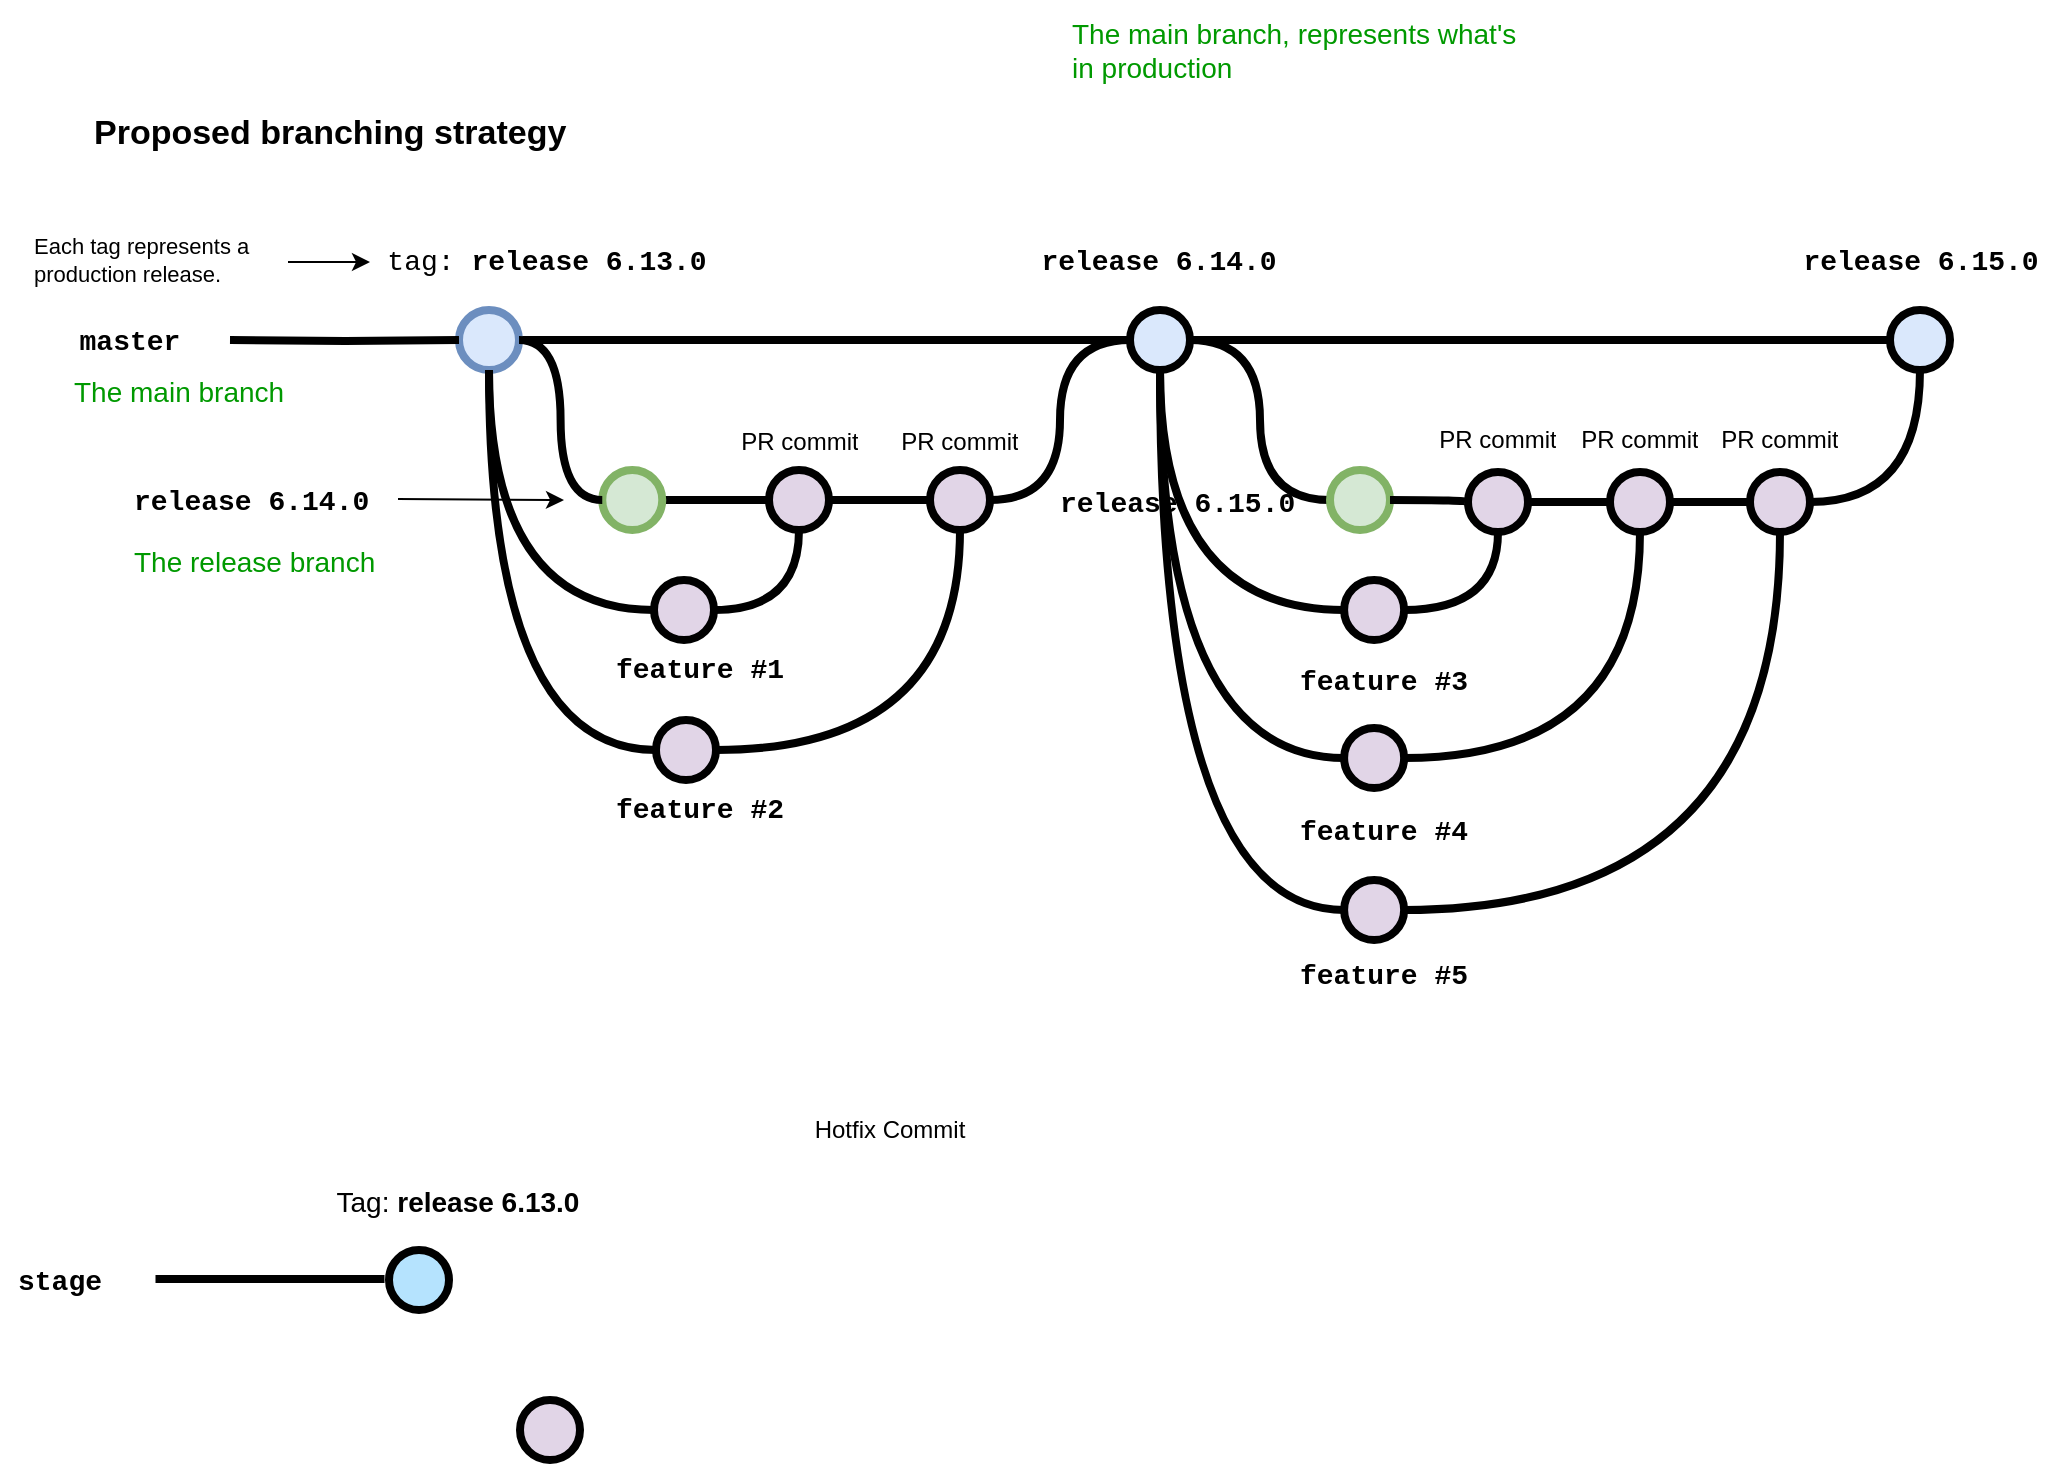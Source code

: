 <mxfile version="20.8.3" type="github">
  <diagram id="yPxyJZ8AM_hMuL3Unpa9" name="simple gitflow">
    <mxGraphModel dx="870" dy="637" grid="1" gridSize="10" guides="1" tooltips="1" connect="1" arrows="1" fold="1" page="1" pageScale="1" pageWidth="1100" pageHeight="850" math="0" shadow="0">
      <root>
        <mxCell id="0" />
        <mxCell id="1" parent="0" />
        <UserObject label="Proposed branching strategy" link="https://nvie.com/posts/a-successful-git-branching-model/" id="9hBKPDzoitwpIBdzFDQ7-6">
          <mxCell style="text;whiteSpace=wrap;html=1;fontStyle=1;fontSize=17;" parent="1" vertex="1">
            <mxGeometry x="90" y="60" width="250" height="30" as="geometry" />
          </mxCell>
        </UserObject>
        <mxCell id="9hBKPDzoitwpIBdzFDQ7-23" value="" style="edgeStyle=orthogonalEdgeStyle;rounded=0;html=1;jettySize=auto;orthogonalLoop=1;plain-blue;endArrow=none;endFill=0;strokeWidth=4;strokeColor=#000000;" parent="1" source="9hBKPDzoitwpIBdzFDQ7-25" target="9hBKPDzoitwpIBdzFDQ7-26" edge="1">
          <mxGeometry x="304.5" y="180" as="geometry" />
        </mxCell>
        <mxCell id="9hBKPDzoitwpIBdzFDQ7-24" style="edgeStyle=orthogonalEdgeStyle;curved=1;rounded=0;html=1;exitX=1;exitY=0.5;exitPerimeter=0;entryX=0;entryY=0.5;entryPerimeter=0;endArrow=none;endFill=0;jettySize=auto;orthogonalLoop=1;strokeWidth=4;fontSize=15;exitDx=0;exitDy=0;" parent="1" source="zWrNHK0OxFY0BgSE-Mza-2" target="9hBKPDzoitwpIBdzFDQ7-30" edge="1">
          <mxGeometry relative="1" as="geometry" />
        </mxCell>
        <mxCell id="9hBKPDzoitwpIBdzFDQ7-25" value="" style="verticalLabelPosition=bottom;verticalAlign=top;html=1;strokeWidth=4;shape=mxgraph.flowchart.on-page_reference;fillColor=#dae8fc;strokeColor=#6c8ebf;" parent="1" vertex="1">
          <mxGeometry x="274.5" y="165" width="30" height="30" as="geometry" />
        </mxCell>
        <mxCell id="9hBKPDzoitwpIBdzFDQ7-41" value="" style="edgeStyle=orthogonalEdgeStyle;curved=1;rounded=0;orthogonalLoop=1;jettySize=auto;html=1;endArrow=none;endFill=0;strokeWidth=4;fontFamily=Courier New;fontSize=16;" parent="1" source="9hBKPDzoitwpIBdzFDQ7-26" edge="1">
          <mxGeometry relative="1" as="geometry">
            <mxPoint x="680" y="180.048" as="targetPoint" />
          </mxGeometry>
        </mxCell>
        <mxCell id="9hBKPDzoitwpIBdzFDQ7-26" value="" style="verticalLabelPosition=bottom;verticalAlign=top;html=1;strokeWidth=4;shape=mxgraph.flowchart.on-page_reference;plain-blue;gradientColor=none;strokeColor=#000000;" parent="1" vertex="1">
          <mxGeometry x="610" y="165" width="30" height="30" as="geometry" />
        </mxCell>
        <mxCell id="9hBKPDzoitwpIBdzFDQ7-43" value="" style="edgeStyle=orthogonalEdgeStyle;curved=1;rounded=0;orthogonalLoop=1;jettySize=auto;html=1;endArrow=none;endFill=0;strokeWidth=4;fontFamily=Courier New;fontSize=16;exitX=1;exitY=0.5;exitDx=0;exitDy=0;exitPerimeter=0;entryX=0;entryY=0.5;entryDx=0;entryDy=0;entryPerimeter=0;" parent="1" source="9hBKPDzoitwpIBdzFDQ7-26" target="9hBKPDzoitwpIBdzFDQ7-50" edge="1">
          <mxGeometry relative="1" as="geometry">
            <mxPoint x="840" y="105.048" as="sourcePoint" />
            <mxPoint x="690" y="260" as="targetPoint" />
          </mxGeometry>
        </mxCell>
        <mxCell id="9hBKPDzoitwpIBdzFDQ7-55" value="" style="verticalLabelPosition=bottom;verticalAlign=top;html=1;strokeWidth=4;shape=mxgraph.flowchart.on-page_reference;plain-blue;gradientColor=none;strokeColor=#000000;" parent="1" vertex="1">
          <mxGeometry x="990" y="165" width="30" height="30" as="geometry" />
        </mxCell>
        <mxCell id="9hBKPDzoitwpIBdzFDQ7-27" value="" style="edgeStyle=orthogonalEdgeStyle;rounded=0;html=1;jettySize=auto;orthogonalLoop=1;strokeWidth=4;endArrow=none;endFill=0;" parent="1" target="9hBKPDzoitwpIBdzFDQ7-25" edge="1">
          <mxGeometry x="204.5" y="180" as="geometry">
            <mxPoint x="160" y="180" as="sourcePoint" />
          </mxGeometry>
        </mxCell>
        <mxCell id="9hBKPDzoitwpIBdzFDQ7-28" value="master" style="text;html=1;strokeColor=none;fillColor=none;align=center;verticalAlign=middle;whiteSpace=wrap;overflow=hidden;fontSize=14;fontStyle=1;fontFamily=Courier New;" parent="1" vertex="1">
          <mxGeometry x="80" y="170" width="60" height="20" as="geometry" />
        </mxCell>
        <mxCell id="9hBKPDzoitwpIBdzFDQ7-30" value="" style="verticalLabelPosition=bottom;verticalAlign=top;html=1;strokeWidth=4;shape=mxgraph.flowchart.on-page_reference;plain-purple;gradientColor=none;strokeColor=#000000;" parent="1" vertex="1">
          <mxGeometry x="429.5" y="245" width="30" height="30" as="geometry" />
        </mxCell>
        <mxCell id="9hBKPDzoitwpIBdzFDQ7-31" style="edgeStyle=orthogonalEdgeStyle;curved=1;rounded=0;html=1;exitX=1;exitY=0.5;exitPerimeter=0;entryX=0;entryY=0.5;entryPerimeter=0;endArrow=none;endFill=0;jettySize=auto;orthogonalLoop=1;strokeWidth=4;fontSize=15;exitDx=0;exitDy=0;" parent="1" source="9hBKPDzoitwpIBdzFDQ7-30" target="9hBKPDzoitwpIBdzFDQ7-34" edge="1">
          <mxGeometry relative="1" as="geometry">
            <mxPoint x="449.5" y="260" as="sourcePoint" />
          </mxGeometry>
        </mxCell>
        <mxCell id="9hBKPDzoitwpIBdzFDQ7-33" style="edgeStyle=orthogonalEdgeStyle;curved=1;rounded=0;html=1;exitX=1;exitY=0.5;exitPerimeter=0;entryX=0;entryY=0.5;entryPerimeter=0;endArrow=none;endFill=0;jettySize=auto;orthogonalLoop=1;strokeWidth=4;fontSize=15;" parent="1" source="9hBKPDzoitwpIBdzFDQ7-34" target="9hBKPDzoitwpIBdzFDQ7-26" edge="1">
          <mxGeometry relative="1" as="geometry" />
        </mxCell>
        <mxCell id="9hBKPDzoitwpIBdzFDQ7-34" value="" style="verticalLabelPosition=bottom;verticalAlign=top;html=1;strokeWidth=4;shape=mxgraph.flowchart.on-page_reference;plain-purple;gradientColor=none;strokeColor=#000000;" parent="1" vertex="1">
          <mxGeometry x="510" y="245" width="30" height="30" as="geometry" />
        </mxCell>
        <mxCell id="9hBKPDzoitwpIBdzFDQ7-35" value="release 6.14.0" style="text;html=1;strokeColor=none;fillColor=none;align=left;verticalAlign=middle;whiteSpace=wrap;overflow=hidden;fontSize=14;fontStyle=1;fontFamily=Courier New;" parent="1" vertex="1">
          <mxGeometry x="110" y="250" width="124.5" height="20" as="geometry" />
        </mxCell>
        <mxCell id="9hBKPDzoitwpIBdzFDQ7-37" value="The main branch, represents what&#39;s in production" style="text;html=1;strokeColor=none;fillColor=none;align=left;verticalAlign=middle;whiteSpace=wrap;overflow=hidden;fontSize=14;fontStyle=0;fontColor=#009900;" parent="1" vertex="1">
          <mxGeometry x="579" y="10" width="230" height="50" as="geometry" />
        </mxCell>
        <mxCell id="9hBKPDzoitwpIBdzFDQ7-39" value="tag: &lt;b&gt;release 6.13.0&lt;/b&gt;" style="text;html=1;strokeColor=none;fillColor=none;align=center;verticalAlign=middle;whiteSpace=wrap;overflow=hidden;fontSize=14;fontFamily=Courier New;" parent="1" vertex="1">
          <mxGeometry x="234.5" y="130" width="166.62" height="20" as="geometry" />
        </mxCell>
        <mxCell id="9hBKPDzoitwpIBdzFDQ7-54" value="" style="edgeStyle=orthogonalEdgeStyle;curved=1;rounded=0;orthogonalLoop=1;jettySize=auto;html=1;endArrow=none;endFill=0;strokeWidth=4;fontFamily=Courier New;fontSize=16;entryX=0;entryY=0.5;entryDx=0;entryDy=0;entryPerimeter=0;exitX=1;exitY=0.5;exitDx=0;exitDy=0;exitPerimeter=0;" parent="1" source="9hBKPDzoitwpIBdzFDQ7-26" target="9hBKPDzoitwpIBdzFDQ7-55" edge="1">
          <mxGeometry relative="1" as="geometry">
            <mxPoint x="902.25" y="260" as="targetPoint" />
          </mxGeometry>
        </mxCell>
        <mxCell id="9hBKPDzoitwpIBdzFDQ7-50" value="" style="verticalLabelPosition=bottom;verticalAlign=top;html=1;strokeWidth=4;shape=mxgraph.flowchart.on-page_reference;strokeColor=#82b366;fillColor=#d5e8d4;" parent="1" vertex="1">
          <mxGeometry x="710" y="245" width="30" height="30" as="geometry" />
        </mxCell>
        <mxCell id="9hBKPDzoitwpIBdzFDQ7-58" value="Hotfix Commit" style="text;html=1;strokeColor=none;fillColor=none;align=center;verticalAlign=middle;whiteSpace=wrap;overflow=hidden;" parent="1" vertex="1">
          <mxGeometry x="450" y="560" width="80" height="30" as="geometry" />
        </mxCell>
        <mxCell id="zWrNHK0OxFY0BgSE-Mza-1" value="feature #1" style="text;html=1;strokeColor=none;fillColor=none;align=left;verticalAlign=middle;whiteSpace=wrap;overflow=hidden;fontSize=14;fontStyle=1;fontFamily=Courier New;" vertex="1" parent="1">
          <mxGeometry x="350.5" y="334" width="89.5" height="20" as="geometry" />
        </mxCell>
        <mxCell id="zWrNHK0OxFY0BgSE-Mza-2" value="" style="verticalLabelPosition=bottom;verticalAlign=top;html=1;strokeWidth=4;shape=mxgraph.flowchart.on-page_reference;strokeColor=#82b366;fillColor=#d5e8d4;" vertex="1" parent="1">
          <mxGeometry x="346.13" y="245" width="30" height="30" as="geometry" />
        </mxCell>
        <mxCell id="zWrNHK0OxFY0BgSE-Mza-3" value="" style="verticalLabelPosition=bottom;verticalAlign=top;html=1;strokeWidth=4;shape=mxgraph.flowchart.on-page_reference;plain-purple;gradientColor=none;strokeColor=#000000;" vertex="1" parent="1">
          <mxGeometry x="305" y="710" width="30" height="30" as="geometry" />
        </mxCell>
        <mxCell id="zWrNHK0OxFY0BgSE-Mza-4" value="&lt;b&gt;release 6.14.0&lt;/b&gt;" style="text;html=1;strokeColor=none;fillColor=none;align=center;verticalAlign=middle;whiteSpace=wrap;overflow=hidden;fontSize=14;fontFamily=Courier New;" vertex="1" parent="1">
          <mxGeometry x="561.47" y="130" width="127.06" height="20" as="geometry" />
        </mxCell>
        <mxCell id="zWrNHK0OxFY0BgSE-Mza-6" value="&lt;span style=&quot;text-align: center; font-size: 11px;&quot;&gt;Each tag represents a production release.&lt;/span&gt;" style="text;html=1;strokeColor=none;fillColor=none;align=left;verticalAlign=middle;whiteSpace=wrap;overflow=hidden;fontSize=11;fontStyle=0;fontColor=#000000;" vertex="1" parent="1">
          <mxGeometry x="60" y="121" width="120" height="38" as="geometry" />
        </mxCell>
        <mxCell id="zWrNHK0OxFY0BgSE-Mza-8" value="" style="edgeStyle=orthogonalEdgeStyle;rounded=0;orthogonalLoop=1;jettySize=auto;html=1;fontSize=12;fontColor=#000000;" edge="1" parent="1">
          <mxGeometry relative="1" as="geometry">
            <mxPoint x="230" y="141" as="targetPoint" />
            <Array as="points">
              <mxPoint x="199" y="141" />
              <mxPoint x="199" y="141" />
            </Array>
            <mxPoint x="189" y="141" as="sourcePoint" />
          </mxGeometry>
        </mxCell>
        <mxCell id="zWrNHK0OxFY0BgSE-Mza-9" value="stage" style="text;html=1;strokeColor=none;fillColor=none;align=center;verticalAlign=middle;whiteSpace=wrap;overflow=hidden;fontSize=14;fontStyle=1;fontFamily=Courier New;" vertex="1" parent="1">
          <mxGeometry x="45" y="640" width="60" height="20" as="geometry" />
        </mxCell>
        <mxCell id="zWrNHK0OxFY0BgSE-Mza-10" value="feature #2" style="text;html=1;strokeColor=none;fillColor=none;align=left;verticalAlign=middle;whiteSpace=wrap;overflow=hidden;fontSize=14;fontStyle=1;fontFamily=Courier New;" vertex="1" parent="1">
          <mxGeometry x="350.5" y="404" width="89.5" height="20" as="geometry" />
        </mxCell>
        <mxCell id="zWrNHK0OxFY0BgSE-Mza-15" value="" style="endArrow=classic;html=1;strokeWidth=1;fontFamily=Courier New;fontColor=#009900;" edge="1" parent="1">
          <mxGeometry width="50" height="50" relative="1" as="geometry">
            <mxPoint x="244" y="259.5" as="sourcePoint" />
            <mxPoint x="327" y="260" as="targetPoint" />
          </mxGeometry>
        </mxCell>
        <mxCell id="zWrNHK0OxFY0BgSE-Mza-16" style="edgeStyle=orthogonalEdgeStyle;curved=1;rounded=0;html=1;exitX=1;exitY=0.5;exitPerimeter=0;entryX=0;entryY=0.5;entryPerimeter=0;endArrow=none;endFill=0;jettySize=auto;orthogonalLoop=1;strokeWidth=4;fontSize=15;exitDx=0;exitDy=0;entryDx=0;entryDy=0;" edge="1" parent="1" source="9hBKPDzoitwpIBdzFDQ7-25" target="zWrNHK0OxFY0BgSE-Mza-2">
          <mxGeometry relative="1" as="geometry">
            <mxPoint x="205" y="280" as="sourcePoint" />
            <mxPoint x="390.5" y="400" as="targetPoint" />
          </mxGeometry>
        </mxCell>
        <mxCell id="zWrNHK0OxFY0BgSE-Mza-18" value="" style="edgeStyle=orthogonalEdgeStyle;rounded=0;html=1;jettySize=auto;orthogonalLoop=1;strokeWidth=4;endArrow=none;endFill=0;" edge="1" parent="1">
          <mxGeometry x="167.25" y="649.5" as="geometry">
            <mxPoint x="122.75" y="649.5" as="sourcePoint" />
            <mxPoint x="237.25" y="649.5" as="targetPoint" />
          </mxGeometry>
        </mxCell>
        <mxCell id="zWrNHK0OxFY0BgSE-Mza-19" value="" style="verticalLabelPosition=bottom;verticalAlign=top;html=1;strokeWidth=4;shape=mxgraph.flowchart.on-page_reference;plain-blue;gradientColor=none;fillColor=#B5E3Fe;strokeColor=#000000;" vertex="1" parent="1">
          <mxGeometry x="239.5" y="635" width="30" height="30" as="geometry" />
        </mxCell>
        <mxCell id="zWrNHK0OxFY0BgSE-Mza-20" value="Tag: &lt;b&gt;release 6.13.0&lt;/b&gt;" style="text;html=1;strokeColor=none;fillColor=none;align=center;verticalAlign=middle;whiteSpace=wrap;overflow=hidden;fontSize=14;" vertex="1" parent="1">
          <mxGeometry x="208.38" y="600" width="131.62" height="20" as="geometry" />
        </mxCell>
        <mxCell id="zWrNHK0OxFY0BgSE-Mza-22" value="" style="verticalLabelPosition=bottom;verticalAlign=top;html=1;strokeWidth=4;shape=mxgraph.flowchart.on-page_reference;plain-purple;gradientColor=none;strokeColor=#000000;" vertex="1" parent="1">
          <mxGeometry x="372" y="300" width="30" height="30" as="geometry" />
        </mxCell>
        <mxCell id="zWrNHK0OxFY0BgSE-Mza-25" style="edgeStyle=orthogonalEdgeStyle;curved=1;rounded=0;html=1;exitX=0.5;exitY=1;exitPerimeter=0;entryX=0;entryY=0.5;entryPerimeter=0;endArrow=none;endFill=0;jettySize=auto;orthogonalLoop=1;strokeWidth=4;fontSize=15;exitDx=0;exitDy=0;entryDx=0;entryDy=0;" edge="1" parent="1" source="9hBKPDzoitwpIBdzFDQ7-25" target="zWrNHK0OxFY0BgSE-Mza-22">
          <mxGeometry relative="1" as="geometry">
            <mxPoint x="275.88" y="270" as="sourcePoint" />
            <mxPoint x="317.51" y="350" as="targetPoint" />
          </mxGeometry>
        </mxCell>
        <mxCell id="zWrNHK0OxFY0BgSE-Mza-26" value="" style="verticalLabelPosition=bottom;verticalAlign=top;html=1;strokeWidth=4;shape=mxgraph.flowchart.on-page_reference;plain-purple;gradientColor=none;strokeColor=#000000;" vertex="1" parent="1">
          <mxGeometry x="373" y="370" width="30" height="30" as="geometry" />
        </mxCell>
        <mxCell id="zWrNHK0OxFY0BgSE-Mza-27" style="edgeStyle=orthogonalEdgeStyle;curved=1;rounded=0;html=1;exitX=0.5;exitY=1;exitPerimeter=0;entryX=0;entryY=0.5;entryPerimeter=0;endArrow=none;endFill=0;jettySize=auto;orthogonalLoop=1;strokeWidth=4;fontSize=15;exitDx=0;exitDy=0;entryDx=0;entryDy=0;" edge="1" parent="1" source="9hBKPDzoitwpIBdzFDQ7-25" target="zWrNHK0OxFY0BgSE-Mza-26">
          <mxGeometry relative="1" as="geometry">
            <mxPoint x="274.5" y="343.5" as="sourcePoint" />
            <mxPoint x="324.5" y="343.5" as="targetPoint" />
          </mxGeometry>
        </mxCell>
        <mxCell id="zWrNHK0OxFY0BgSE-Mza-28" style="edgeStyle=orthogonalEdgeStyle;curved=1;rounded=0;html=1;exitX=1;exitY=0.5;exitPerimeter=0;entryX=0.5;entryY=1;entryPerimeter=0;endArrow=none;endFill=0;jettySize=auto;orthogonalLoop=1;strokeWidth=4;fontSize=15;exitDx=0;exitDy=0;entryDx=0;entryDy=0;" edge="1" parent="1" source="zWrNHK0OxFY0BgSE-Mza-22" target="9hBKPDzoitwpIBdzFDQ7-30">
          <mxGeometry relative="1" as="geometry">
            <mxPoint x="410" y="320" as="sourcePoint" />
            <mxPoint x="460" y="320" as="targetPoint" />
          </mxGeometry>
        </mxCell>
        <mxCell id="zWrNHK0OxFY0BgSE-Mza-29" style="edgeStyle=orthogonalEdgeStyle;curved=1;rounded=0;html=1;exitX=1;exitY=0.5;exitPerimeter=0;entryX=0.5;entryY=1;entryPerimeter=0;endArrow=none;endFill=0;jettySize=auto;orthogonalLoop=1;strokeWidth=4;fontSize=15;exitDx=0;exitDy=0;entryDx=0;entryDy=0;" edge="1" parent="1" source="zWrNHK0OxFY0BgSE-Mza-26" target="9hBKPDzoitwpIBdzFDQ7-34">
          <mxGeometry relative="1" as="geometry">
            <mxPoint x="440" y="384.5" as="sourcePoint" />
            <mxPoint x="490.5" y="384.5" as="targetPoint" />
          </mxGeometry>
        </mxCell>
        <mxCell id="zWrNHK0OxFY0BgSE-Mza-30" value="release 6.15.0" style="text;html=1;strokeColor=none;fillColor=none;align=left;verticalAlign=middle;whiteSpace=wrap;overflow=hidden;fontSize=14;fontStyle=1;fontFamily=Courier New;" vertex="1" parent="1">
          <mxGeometry x="572.75" y="251" width="124.5" height="20" as="geometry" />
        </mxCell>
        <mxCell id="zWrNHK0OxFY0BgSE-Mza-32" value="feature #3" style="text;html=1;strokeColor=none;fillColor=none;align=left;verticalAlign=middle;whiteSpace=wrap;overflow=hidden;fontSize=14;fontStyle=1;fontFamily=Courier New;" vertex="1" parent="1">
          <mxGeometry x="692.56" y="340" width="87.44" height="20" as="geometry" />
        </mxCell>
        <mxCell id="zWrNHK0OxFY0BgSE-Mza-33" value="" style="verticalLabelPosition=bottom;verticalAlign=top;html=1;strokeWidth=4;shape=mxgraph.flowchart.on-page_reference;plain-purple;gradientColor=none;strokeColor=#000000;" vertex="1" parent="1">
          <mxGeometry x="717.06" y="300" width="30" height="30" as="geometry" />
        </mxCell>
        <mxCell id="zWrNHK0OxFY0BgSE-Mza-35" value="PR commit" style="text;html=1;strokeColor=none;fillColor=none;align=center;verticalAlign=middle;whiteSpace=wrap;overflow=hidden;" vertex="1" parent="1">
          <mxGeometry x="484.5" y="216" width="80" height="30" as="geometry" />
        </mxCell>
        <mxCell id="zWrNHK0OxFY0BgSE-Mza-36" value="PR commit" style="text;html=1;strokeColor=none;fillColor=none;align=center;verticalAlign=middle;whiteSpace=wrap;overflow=hidden;" vertex="1" parent="1">
          <mxGeometry x="404.5" y="216" width="80" height="30" as="geometry" />
        </mxCell>
        <mxCell id="zWrNHK0OxFY0BgSE-Mza-41" style="edgeStyle=orthogonalEdgeStyle;curved=1;rounded=0;html=1;exitX=0;exitY=0.5;exitPerimeter=0;entryX=0.5;entryY=1;entryPerimeter=0;endArrow=none;endFill=0;jettySize=auto;orthogonalLoop=1;strokeWidth=4;fontSize=15;exitDx=0;exitDy=0;entryDx=0;entryDy=0;" edge="1" parent="1" source="zWrNHK0OxFY0BgSE-Mza-33" target="9hBKPDzoitwpIBdzFDQ7-26">
          <mxGeometry relative="1" as="geometry">
            <mxPoint x="640" y="450.0" as="sourcePoint" />
            <mxPoint x="762" y="340" as="targetPoint" />
          </mxGeometry>
        </mxCell>
        <mxCell id="zWrNHK0OxFY0BgSE-Mza-43" value="The main branch&lt;br&gt;" style="text;html=1;strokeColor=none;fillColor=none;align=left;verticalAlign=middle;whiteSpace=wrap;overflow=hidden;fontSize=14;fontStyle=0;fontColor=#009900;" vertex="1" parent="1">
          <mxGeometry x="80" y="195" width="111.75" height="20" as="geometry" />
        </mxCell>
        <mxCell id="zWrNHK0OxFY0BgSE-Mza-44" value="The release branch" style="text;html=1;strokeColor=none;fillColor=none;align=left;verticalAlign=middle;whiteSpace=wrap;overflow=hidden;fontSize=14;fontStyle=0;fontColor=#009900;" vertex="1" parent="1">
          <mxGeometry x="110" y="280" width="123.25" height="20" as="geometry" />
        </mxCell>
        <mxCell id="zWrNHK0OxFY0BgSE-Mza-45" value="" style="verticalLabelPosition=bottom;verticalAlign=top;html=1;strokeWidth=4;shape=mxgraph.flowchart.on-page_reference;plain-purple;gradientColor=none;strokeColor=#000000;" vertex="1" parent="1">
          <mxGeometry x="717.06" y="374" width="30" height="30" as="geometry" />
        </mxCell>
        <mxCell id="zWrNHK0OxFY0BgSE-Mza-46" value="" style="verticalLabelPosition=bottom;verticalAlign=top;html=1;strokeWidth=4;shape=mxgraph.flowchart.on-page_reference;plain-purple;gradientColor=none;strokeColor=#000000;" vertex="1" parent="1">
          <mxGeometry x="717.06" y="450" width="30" height="30" as="geometry" />
        </mxCell>
        <mxCell id="zWrNHK0OxFY0BgSE-Mza-47" value="feature #4" style="text;html=1;strokeColor=none;fillColor=none;align=left;verticalAlign=middle;whiteSpace=wrap;overflow=hidden;fontSize=14;fontStyle=1;fontFamily=Courier New;" vertex="1" parent="1">
          <mxGeometry x="692.56" y="415" width="87.44" height="20" as="geometry" />
        </mxCell>
        <mxCell id="zWrNHK0OxFY0BgSE-Mza-48" value="feature #5" style="text;html=1;strokeColor=none;fillColor=none;align=left;verticalAlign=middle;whiteSpace=wrap;overflow=hidden;fontSize=14;fontStyle=1;fontFamily=Courier New;" vertex="1" parent="1">
          <mxGeometry x="692.56" y="487" width="87.44" height="20" as="geometry" />
        </mxCell>
        <mxCell id="zWrNHK0OxFY0BgSE-Mza-49" style="edgeStyle=orthogonalEdgeStyle;curved=1;rounded=0;html=1;exitX=0;exitY=0.5;exitPerimeter=0;entryX=0.5;entryY=1;entryPerimeter=0;endArrow=none;endFill=0;jettySize=auto;orthogonalLoop=1;strokeWidth=4;fontSize=15;exitDx=0;exitDy=0;entryDx=0;entryDy=0;" edge="1" parent="1" source="zWrNHK0OxFY0BgSE-Mza-45" target="9hBKPDzoitwpIBdzFDQ7-26">
          <mxGeometry relative="1" as="geometry">
            <mxPoint x="702.06" y="395" as="sourcePoint" />
            <mxPoint x="610" y="275" as="targetPoint" />
          </mxGeometry>
        </mxCell>
        <mxCell id="zWrNHK0OxFY0BgSE-Mza-50" style="edgeStyle=orthogonalEdgeStyle;curved=1;rounded=0;html=1;exitX=0;exitY=0.5;exitPerimeter=0;entryX=0.5;entryY=1;entryPerimeter=0;endArrow=none;endFill=0;jettySize=auto;orthogonalLoop=1;strokeWidth=4;fontSize=15;exitDx=0;exitDy=0;entryDx=0;entryDy=0;" edge="1" parent="1" source="zWrNHK0OxFY0BgSE-Mza-46" target="9hBKPDzoitwpIBdzFDQ7-26">
          <mxGeometry relative="1" as="geometry">
            <mxPoint x="662.06" y="470" as="sourcePoint" />
            <mxPoint x="570" y="350" as="targetPoint" />
          </mxGeometry>
        </mxCell>
        <mxCell id="zWrNHK0OxFY0BgSE-Mza-51" value="" style="verticalLabelPosition=bottom;verticalAlign=top;html=1;strokeWidth=4;shape=mxgraph.flowchart.on-page_reference;plain-purple;gradientColor=none;strokeColor=#000000;" vertex="1" parent="1">
          <mxGeometry x="920" y="246" width="30" height="30" as="geometry" />
        </mxCell>
        <mxCell id="zWrNHK0OxFY0BgSE-Mza-52" value="" style="verticalLabelPosition=bottom;verticalAlign=top;html=1;strokeWidth=4;shape=mxgraph.flowchart.on-page_reference;plain-purple;gradientColor=none;strokeColor=#000000;" vertex="1" parent="1">
          <mxGeometry x="850" y="246" width="30" height="30" as="geometry" />
        </mxCell>
        <mxCell id="zWrNHK0OxFY0BgSE-Mza-53" value="" style="verticalLabelPosition=bottom;verticalAlign=top;html=1;strokeWidth=4;shape=mxgraph.flowchart.on-page_reference;plain-purple;gradientColor=none;strokeColor=#000000;" vertex="1" parent="1">
          <mxGeometry x="779" y="246" width="30" height="30" as="geometry" />
        </mxCell>
        <mxCell id="zWrNHK0OxFY0BgSE-Mza-54" value="" style="edgeStyle=orthogonalEdgeStyle;curved=1;rounded=0;orthogonalLoop=1;jettySize=auto;html=1;endArrow=none;endFill=0;strokeWidth=4;fontFamily=Courier New;fontSize=16;entryX=0;entryY=0.5;entryDx=0;entryDy=0;entryPerimeter=0;exitX=1;exitY=0.5;exitDx=0;exitDy=0;exitPerimeter=0;" edge="1" parent="1" source="9hBKPDzoitwpIBdzFDQ7-50" target="zWrNHK0OxFY0BgSE-Mza-53">
          <mxGeometry relative="1" as="geometry">
            <mxPoint x="980" y="190" as="targetPoint" />
            <mxPoint x="650" y="190" as="sourcePoint" />
          </mxGeometry>
        </mxCell>
        <mxCell id="zWrNHK0OxFY0BgSE-Mza-55" style="edgeStyle=orthogonalEdgeStyle;curved=1;rounded=0;html=1;exitX=0.5;exitY=1;exitPerimeter=0;entryX=1;entryY=0.5;entryPerimeter=0;endArrow=none;endFill=0;jettySize=auto;orthogonalLoop=1;strokeWidth=4;fontSize=15;exitDx=0;exitDy=0;entryDx=0;entryDy=0;" edge="1" parent="1" source="zWrNHK0OxFY0BgSE-Mza-51" target="zWrNHK0OxFY0BgSE-Mza-46">
          <mxGeometry relative="1" as="geometry">
            <mxPoint x="981.03" y="535" as="sourcePoint" />
            <mxPoint x="888.97" y="415" as="targetPoint" />
          </mxGeometry>
        </mxCell>
        <mxCell id="zWrNHK0OxFY0BgSE-Mza-56" style="edgeStyle=orthogonalEdgeStyle;curved=1;rounded=0;html=1;exitX=0;exitY=0.5;exitPerimeter=0;entryX=1;entryY=0.5;entryPerimeter=0;endArrow=none;endFill=0;jettySize=auto;orthogonalLoop=1;strokeWidth=4;fontSize=15;exitDx=0;exitDy=0;entryDx=0;entryDy=0;" edge="1" parent="1" source="zWrNHK0OxFY0BgSE-Mza-51" target="zWrNHK0OxFY0BgSE-Mza-52">
          <mxGeometry relative="1" as="geometry">
            <mxPoint x="972.06" y="460" as="sourcePoint" />
            <mxPoint x="880" y="340" as="targetPoint" />
          </mxGeometry>
        </mxCell>
        <mxCell id="zWrNHK0OxFY0BgSE-Mza-57" style="edgeStyle=orthogonalEdgeStyle;curved=1;rounded=0;html=1;exitX=0;exitY=0.5;exitPerimeter=0;entryX=1;entryY=0.5;entryPerimeter=0;endArrow=none;endFill=0;jettySize=auto;orthogonalLoop=1;strokeWidth=4;fontSize=15;exitDx=0;exitDy=0;entryDx=0;entryDy=0;" edge="1" parent="1" source="zWrNHK0OxFY0BgSE-Mza-52" target="zWrNHK0OxFY0BgSE-Mza-53">
          <mxGeometry relative="1" as="geometry">
            <mxPoint x="942.06" y="454" as="sourcePoint" />
            <mxPoint x="850" y="334" as="targetPoint" />
          </mxGeometry>
        </mxCell>
        <mxCell id="zWrNHK0OxFY0BgSE-Mza-58" value="PR commit" style="text;html=1;strokeColor=none;fillColor=none;align=center;verticalAlign=middle;whiteSpace=wrap;overflow=hidden;" vertex="1" parent="1">
          <mxGeometry x="754" y="215" width="80" height="30" as="geometry" />
        </mxCell>
        <mxCell id="zWrNHK0OxFY0BgSE-Mza-59" value="PR commit" style="text;html=1;strokeColor=none;fillColor=none;align=center;verticalAlign=middle;whiteSpace=wrap;overflow=hidden;" vertex="1" parent="1">
          <mxGeometry x="825" y="215" width="80" height="30" as="geometry" />
        </mxCell>
        <mxCell id="zWrNHK0OxFY0BgSE-Mza-60" value="PR commit" style="text;html=1;strokeColor=none;fillColor=none;align=center;verticalAlign=middle;whiteSpace=wrap;overflow=hidden;" vertex="1" parent="1">
          <mxGeometry x="895" y="215" width="80" height="30" as="geometry" />
        </mxCell>
        <mxCell id="zWrNHK0OxFY0BgSE-Mza-62" style="edgeStyle=orthogonalEdgeStyle;curved=1;rounded=0;html=1;exitX=0.5;exitY=1;exitPerimeter=0;entryX=1;entryY=0.5;entryPerimeter=0;endArrow=none;endFill=0;jettySize=auto;orthogonalLoop=1;strokeWidth=4;fontSize=15;exitDx=0;exitDy=0;entryDx=0;entryDy=0;" edge="1" parent="1" source="zWrNHK0OxFY0BgSE-Mza-52" target="zWrNHK0OxFY0BgSE-Mza-45">
          <mxGeometry relative="1" as="geometry">
            <mxPoint x="926.06" y="450" as="sourcePoint" />
            <mxPoint x="834" y="330" as="targetPoint" />
          </mxGeometry>
        </mxCell>
        <mxCell id="zWrNHK0OxFY0BgSE-Mza-63" style="edgeStyle=orthogonalEdgeStyle;curved=1;rounded=0;html=1;exitX=0.5;exitY=1;exitPerimeter=0;entryX=1;entryY=0.5;entryPerimeter=0;endArrow=none;endFill=0;jettySize=auto;orthogonalLoop=1;strokeWidth=4;fontSize=15;exitDx=0;exitDy=0;entryDx=0;entryDy=0;" edge="1" parent="1" source="zWrNHK0OxFY0BgSE-Mza-53" target="zWrNHK0OxFY0BgSE-Mza-33">
          <mxGeometry relative="1" as="geometry">
            <mxPoint x="950" y="445" as="sourcePoint" />
            <mxPoint x="857.94" y="325" as="targetPoint" />
          </mxGeometry>
        </mxCell>
        <mxCell id="zWrNHK0OxFY0BgSE-Mza-64" style="edgeStyle=orthogonalEdgeStyle;curved=1;rounded=0;html=1;exitX=0.5;exitY=1;exitPerimeter=0;entryX=1;entryY=0.5;entryPerimeter=0;endArrow=none;endFill=0;jettySize=auto;orthogonalLoop=1;strokeWidth=4;fontSize=15;exitDx=0;exitDy=0;entryDx=0;entryDy=0;" edge="1" parent="1" source="9hBKPDzoitwpIBdzFDQ7-55" target="zWrNHK0OxFY0BgSE-Mza-51">
          <mxGeometry relative="1" as="geometry">
            <mxPoint x="945" y="286" as="sourcePoint" />
            <mxPoint x="757.06" y="475" as="targetPoint" />
          </mxGeometry>
        </mxCell>
        <mxCell id="zWrNHK0OxFY0BgSE-Mza-65" value="&lt;b&gt;release 6.15.0&lt;/b&gt;" style="text;html=1;strokeColor=none;fillColor=none;align=center;verticalAlign=middle;whiteSpace=wrap;overflow=hidden;fontSize=14;fontFamily=Courier New;" vertex="1" parent="1">
          <mxGeometry x="937.5" y="130" width="135" height="20" as="geometry" />
        </mxCell>
      </root>
    </mxGraphModel>
  </diagram>
</mxfile>
